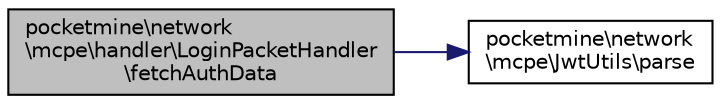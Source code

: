 digraph "pocketmine\network\mcpe\handler\LoginPacketHandler\fetchAuthData"
{
 // INTERACTIVE_SVG=YES
 // LATEX_PDF_SIZE
  edge [fontname="Helvetica",fontsize="10",labelfontname="Helvetica",labelfontsize="10"];
  node [fontname="Helvetica",fontsize="10",shape=record];
  rankdir="LR";
  Node1 [label="pocketmine\\network\l\\mcpe\\handler\\LoginPacketHandler\l\\fetchAuthData",height=0.2,width=0.4,color="black", fillcolor="grey75", style="filled", fontcolor="black",tooltip=" "];
  Node1 -> Node2 [color="midnightblue",fontsize="10",style="solid",fontname="Helvetica"];
  Node2 [label="pocketmine\\network\l\\mcpe\\JwtUtils\\parse",height=0.2,width=0.4,color="black", fillcolor="white", style="filled",URL="$de/d36/classpocketmine_1_1network_1_1mcpe_1_1_jwt_utils.html#ac980d34f123a8fb5e518211439c96042",tooltip=" "];
}
